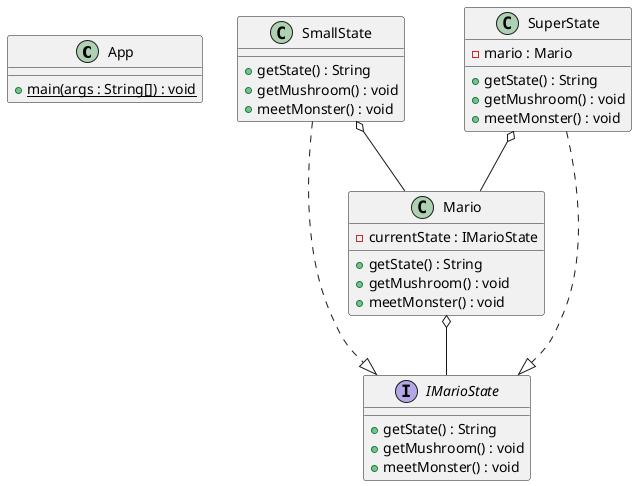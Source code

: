 @startuml

class App {
    + main(args : String[]) {static} : void
}

interface IMarioState {
    + getState() : String
    + getMushroom() : void
    + meetMonster() : void
}

class SmallState {
    + getState() : String
    + getMushroom() : void
    + meetMonster() : void
}

class SuperState {
    - mario : Mario
    + getState() : String
    + getMushroom() : void
    + meetMonster() : void
}

class Mario {
    - currentState : IMarioState
    + getState() : String
    + getMushroom() : void
    + meetMonster() : void
}

SmallState ..|> IMarioState
SuperState ..|> IMarioState
SmallState o-- Mario
SuperState o-- Mario
Mario o-- IMarioState

@enduml